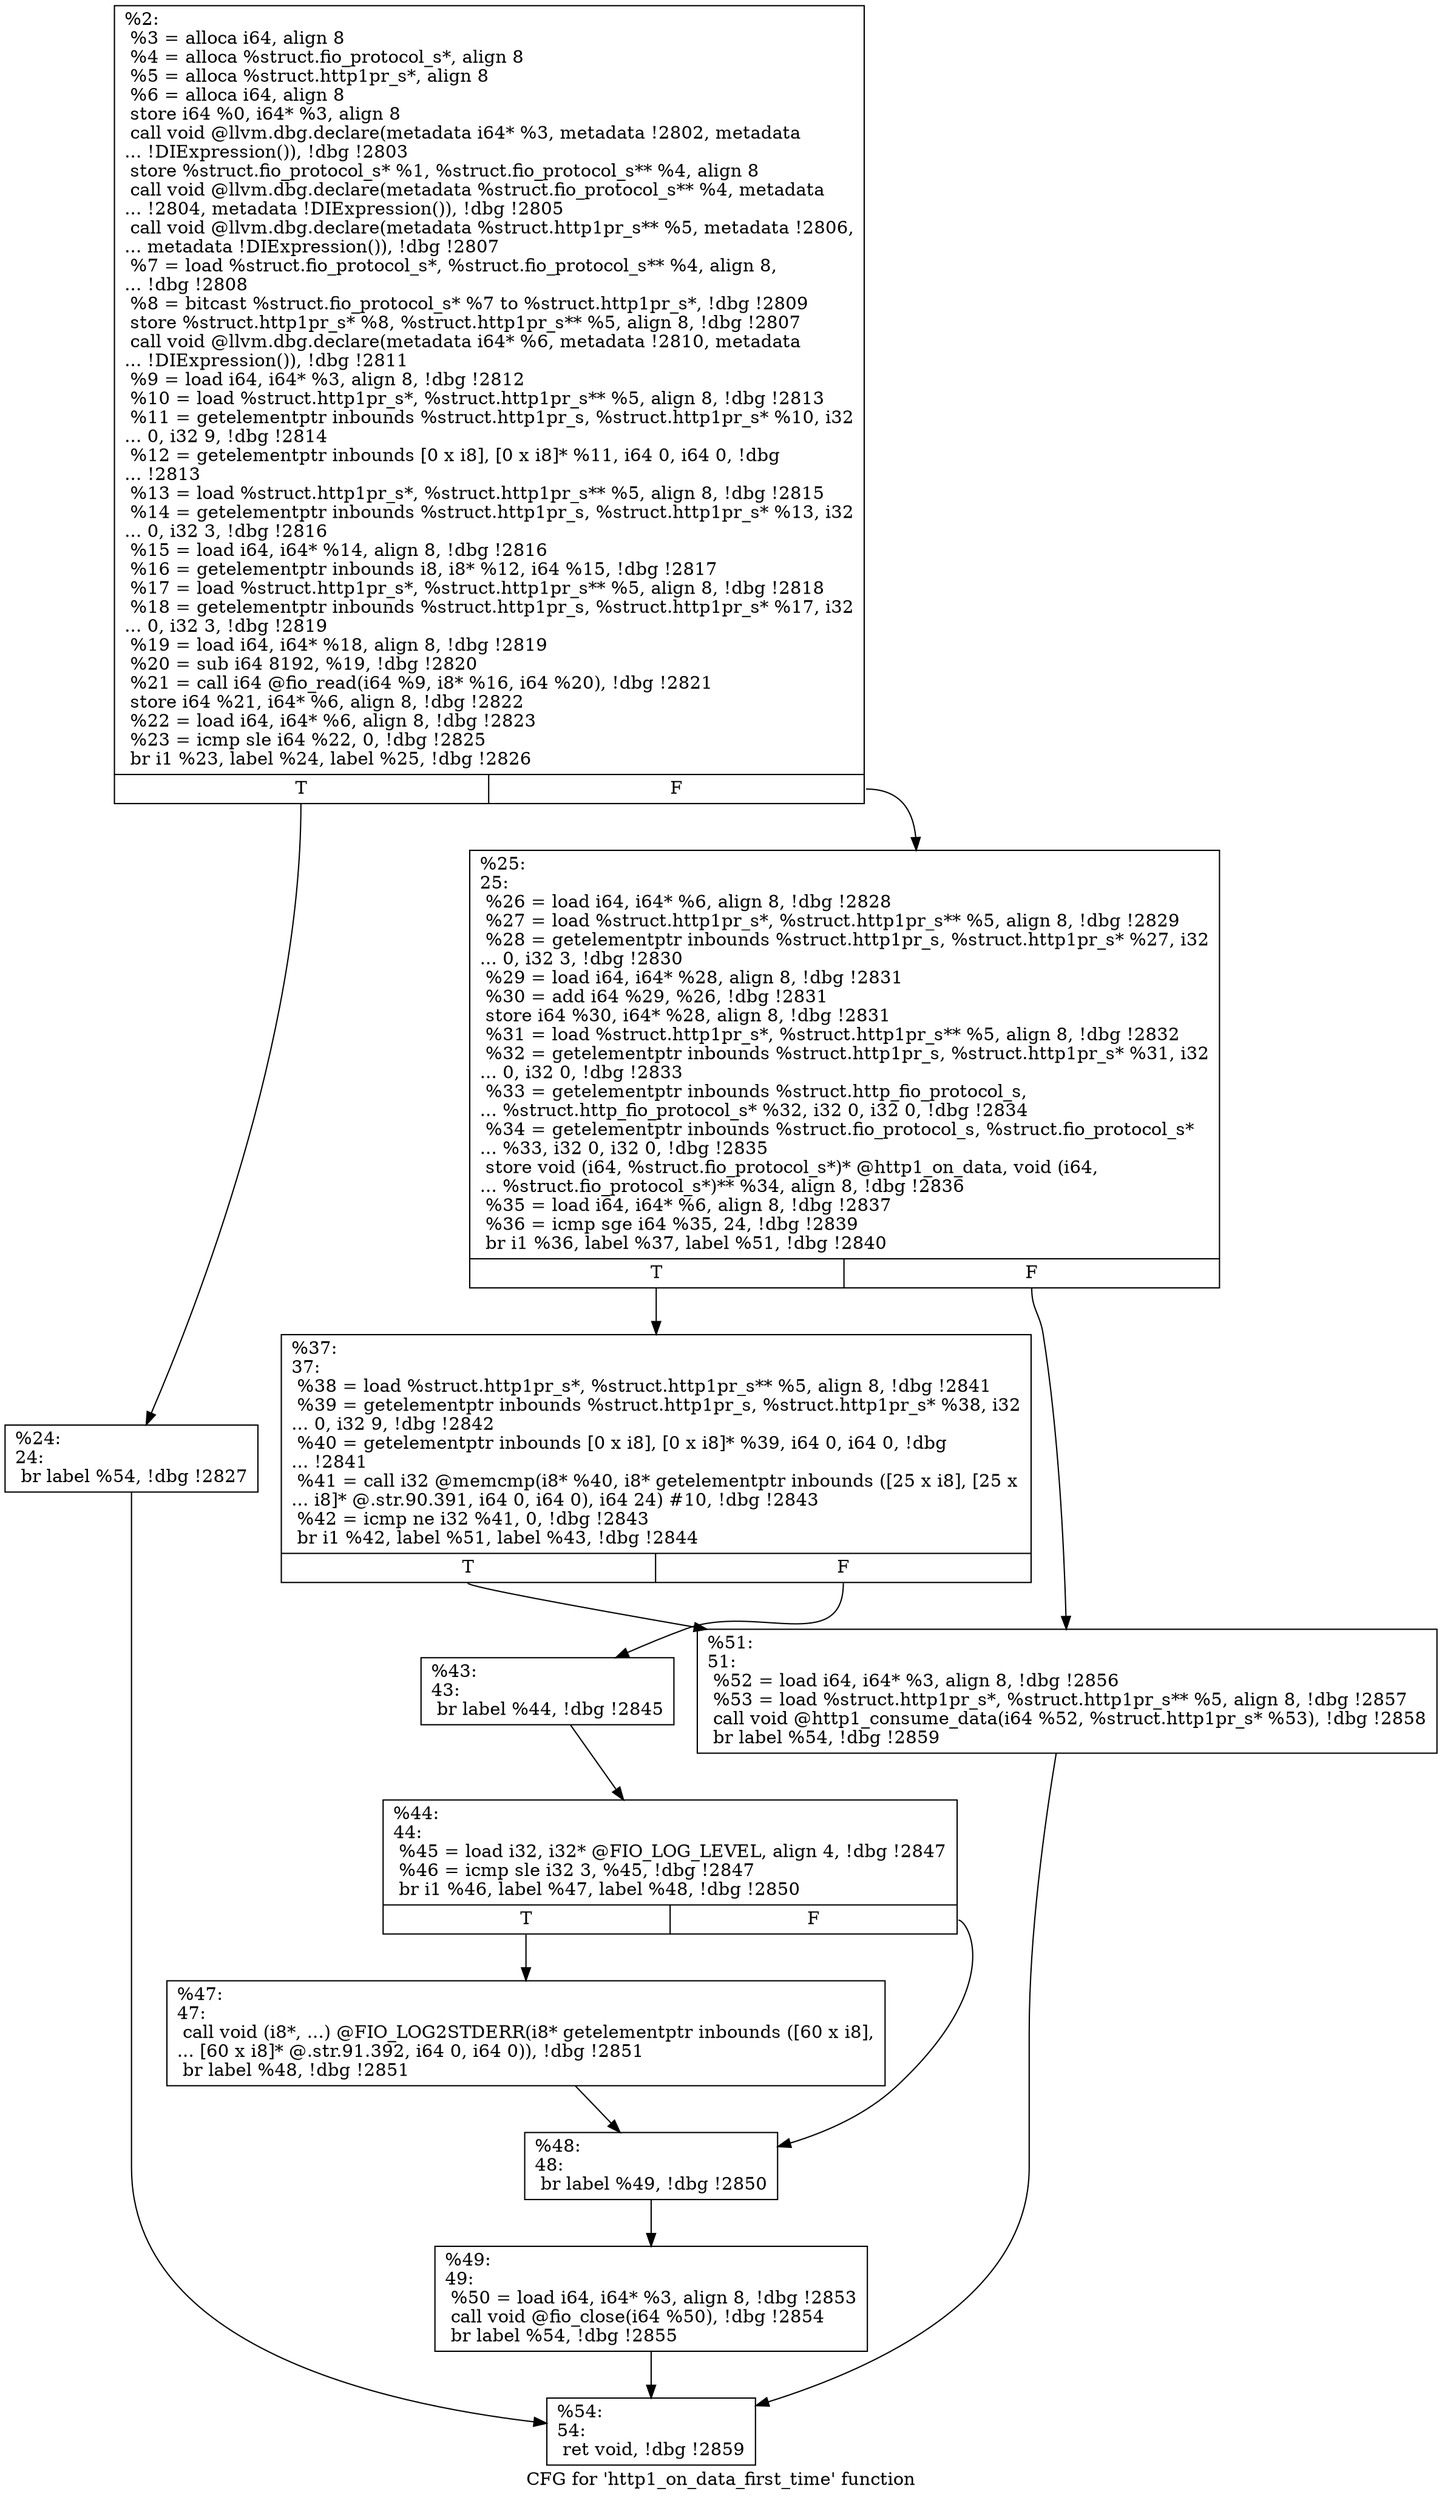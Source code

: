 digraph "CFG for 'http1_on_data_first_time' function" {
	label="CFG for 'http1_on_data_first_time' function";

	Node0x5568521e7d40 [shape=record,label="{%2:\l  %3 = alloca i64, align 8\l  %4 = alloca %struct.fio_protocol_s*, align 8\l  %5 = alloca %struct.http1pr_s*, align 8\l  %6 = alloca i64, align 8\l  store i64 %0, i64* %3, align 8\l  call void @llvm.dbg.declare(metadata i64* %3, metadata !2802, metadata\l... !DIExpression()), !dbg !2803\l  store %struct.fio_protocol_s* %1, %struct.fio_protocol_s** %4, align 8\l  call void @llvm.dbg.declare(metadata %struct.fio_protocol_s** %4, metadata\l... !2804, metadata !DIExpression()), !dbg !2805\l  call void @llvm.dbg.declare(metadata %struct.http1pr_s** %5, metadata !2806,\l... metadata !DIExpression()), !dbg !2807\l  %7 = load %struct.fio_protocol_s*, %struct.fio_protocol_s** %4, align 8,\l... !dbg !2808\l  %8 = bitcast %struct.fio_protocol_s* %7 to %struct.http1pr_s*, !dbg !2809\l  store %struct.http1pr_s* %8, %struct.http1pr_s** %5, align 8, !dbg !2807\l  call void @llvm.dbg.declare(metadata i64* %6, metadata !2810, metadata\l... !DIExpression()), !dbg !2811\l  %9 = load i64, i64* %3, align 8, !dbg !2812\l  %10 = load %struct.http1pr_s*, %struct.http1pr_s** %5, align 8, !dbg !2813\l  %11 = getelementptr inbounds %struct.http1pr_s, %struct.http1pr_s* %10, i32\l... 0, i32 9, !dbg !2814\l  %12 = getelementptr inbounds [0 x i8], [0 x i8]* %11, i64 0, i64 0, !dbg\l... !2813\l  %13 = load %struct.http1pr_s*, %struct.http1pr_s** %5, align 8, !dbg !2815\l  %14 = getelementptr inbounds %struct.http1pr_s, %struct.http1pr_s* %13, i32\l... 0, i32 3, !dbg !2816\l  %15 = load i64, i64* %14, align 8, !dbg !2816\l  %16 = getelementptr inbounds i8, i8* %12, i64 %15, !dbg !2817\l  %17 = load %struct.http1pr_s*, %struct.http1pr_s** %5, align 8, !dbg !2818\l  %18 = getelementptr inbounds %struct.http1pr_s, %struct.http1pr_s* %17, i32\l... 0, i32 3, !dbg !2819\l  %19 = load i64, i64* %18, align 8, !dbg !2819\l  %20 = sub i64 8192, %19, !dbg !2820\l  %21 = call i64 @fio_read(i64 %9, i8* %16, i64 %20), !dbg !2821\l  store i64 %21, i64* %6, align 8, !dbg !2822\l  %22 = load i64, i64* %6, align 8, !dbg !2823\l  %23 = icmp sle i64 %22, 0, !dbg !2825\l  br i1 %23, label %24, label %25, !dbg !2826\l|{<s0>T|<s1>F}}"];
	Node0x5568521e7d40:s0 -> Node0x5568521ecfc0;
	Node0x5568521e7d40:s1 -> Node0x5568521ed010;
	Node0x5568521ecfc0 [shape=record,label="{%24:\l24:                                               \l  br label %54, !dbg !2827\l}"];
	Node0x5568521ecfc0 -> Node0x5568521ed290;
	Node0x5568521ed010 [shape=record,label="{%25:\l25:                                               \l  %26 = load i64, i64* %6, align 8, !dbg !2828\l  %27 = load %struct.http1pr_s*, %struct.http1pr_s** %5, align 8, !dbg !2829\l  %28 = getelementptr inbounds %struct.http1pr_s, %struct.http1pr_s* %27, i32\l... 0, i32 3, !dbg !2830\l  %29 = load i64, i64* %28, align 8, !dbg !2831\l  %30 = add i64 %29, %26, !dbg !2831\l  store i64 %30, i64* %28, align 8, !dbg !2831\l  %31 = load %struct.http1pr_s*, %struct.http1pr_s** %5, align 8, !dbg !2832\l  %32 = getelementptr inbounds %struct.http1pr_s, %struct.http1pr_s* %31, i32\l... 0, i32 0, !dbg !2833\l  %33 = getelementptr inbounds %struct.http_fio_protocol_s,\l... %struct.http_fio_protocol_s* %32, i32 0, i32 0, !dbg !2834\l  %34 = getelementptr inbounds %struct.fio_protocol_s, %struct.fio_protocol_s*\l... %33, i32 0, i32 0, !dbg !2835\l  store void (i64, %struct.fio_protocol_s*)* @http1_on_data, void (i64,\l... %struct.fio_protocol_s*)** %34, align 8, !dbg !2836\l  %35 = load i64, i64* %6, align 8, !dbg !2837\l  %36 = icmp sge i64 %35, 24, !dbg !2839\l  br i1 %36, label %37, label %51, !dbg !2840\l|{<s0>T|<s1>F}}"];
	Node0x5568521ed010:s0 -> Node0x5568521ed060;
	Node0x5568521ed010:s1 -> Node0x5568521ed240;
	Node0x5568521ed060 [shape=record,label="{%37:\l37:                                               \l  %38 = load %struct.http1pr_s*, %struct.http1pr_s** %5, align 8, !dbg !2841\l  %39 = getelementptr inbounds %struct.http1pr_s, %struct.http1pr_s* %38, i32\l... 0, i32 9, !dbg !2842\l  %40 = getelementptr inbounds [0 x i8], [0 x i8]* %39, i64 0, i64 0, !dbg\l... !2841\l  %41 = call i32 @memcmp(i8* %40, i8* getelementptr inbounds ([25 x i8], [25 x\l... i8]* @.str.90.391, i64 0, i64 0), i64 24) #10, !dbg !2843\l  %42 = icmp ne i32 %41, 0, !dbg !2843\l  br i1 %42, label %51, label %43, !dbg !2844\l|{<s0>T|<s1>F}}"];
	Node0x5568521ed060:s0 -> Node0x5568521ed240;
	Node0x5568521ed060:s1 -> Node0x5568521ed0b0;
	Node0x5568521ed0b0 [shape=record,label="{%43:\l43:                                               \l  br label %44, !dbg !2845\l}"];
	Node0x5568521ed0b0 -> Node0x5568521ed100;
	Node0x5568521ed100 [shape=record,label="{%44:\l44:                                               \l  %45 = load i32, i32* @FIO_LOG_LEVEL, align 4, !dbg !2847\l  %46 = icmp sle i32 3, %45, !dbg !2847\l  br i1 %46, label %47, label %48, !dbg !2850\l|{<s0>T|<s1>F}}"];
	Node0x5568521ed100:s0 -> Node0x5568521ed150;
	Node0x5568521ed100:s1 -> Node0x5568521ed1a0;
	Node0x5568521ed150 [shape=record,label="{%47:\l47:                                               \l  call void (i8*, ...) @FIO_LOG2STDERR(i8* getelementptr inbounds ([60 x i8],\l... [60 x i8]* @.str.91.392, i64 0, i64 0)), !dbg !2851\l  br label %48, !dbg !2851\l}"];
	Node0x5568521ed150 -> Node0x5568521ed1a0;
	Node0x5568521ed1a0 [shape=record,label="{%48:\l48:                                               \l  br label %49, !dbg !2850\l}"];
	Node0x5568521ed1a0 -> Node0x5568521ed1f0;
	Node0x5568521ed1f0 [shape=record,label="{%49:\l49:                                               \l  %50 = load i64, i64* %3, align 8, !dbg !2853\l  call void @fio_close(i64 %50), !dbg !2854\l  br label %54, !dbg !2855\l}"];
	Node0x5568521ed1f0 -> Node0x5568521ed290;
	Node0x5568521ed240 [shape=record,label="{%51:\l51:                                               \l  %52 = load i64, i64* %3, align 8, !dbg !2856\l  %53 = load %struct.http1pr_s*, %struct.http1pr_s** %5, align 8, !dbg !2857\l  call void @http1_consume_data(i64 %52, %struct.http1pr_s* %53), !dbg !2858\l  br label %54, !dbg !2859\l}"];
	Node0x5568521ed240 -> Node0x5568521ed290;
	Node0x5568521ed290 [shape=record,label="{%54:\l54:                                               \l  ret void, !dbg !2859\l}"];
}

